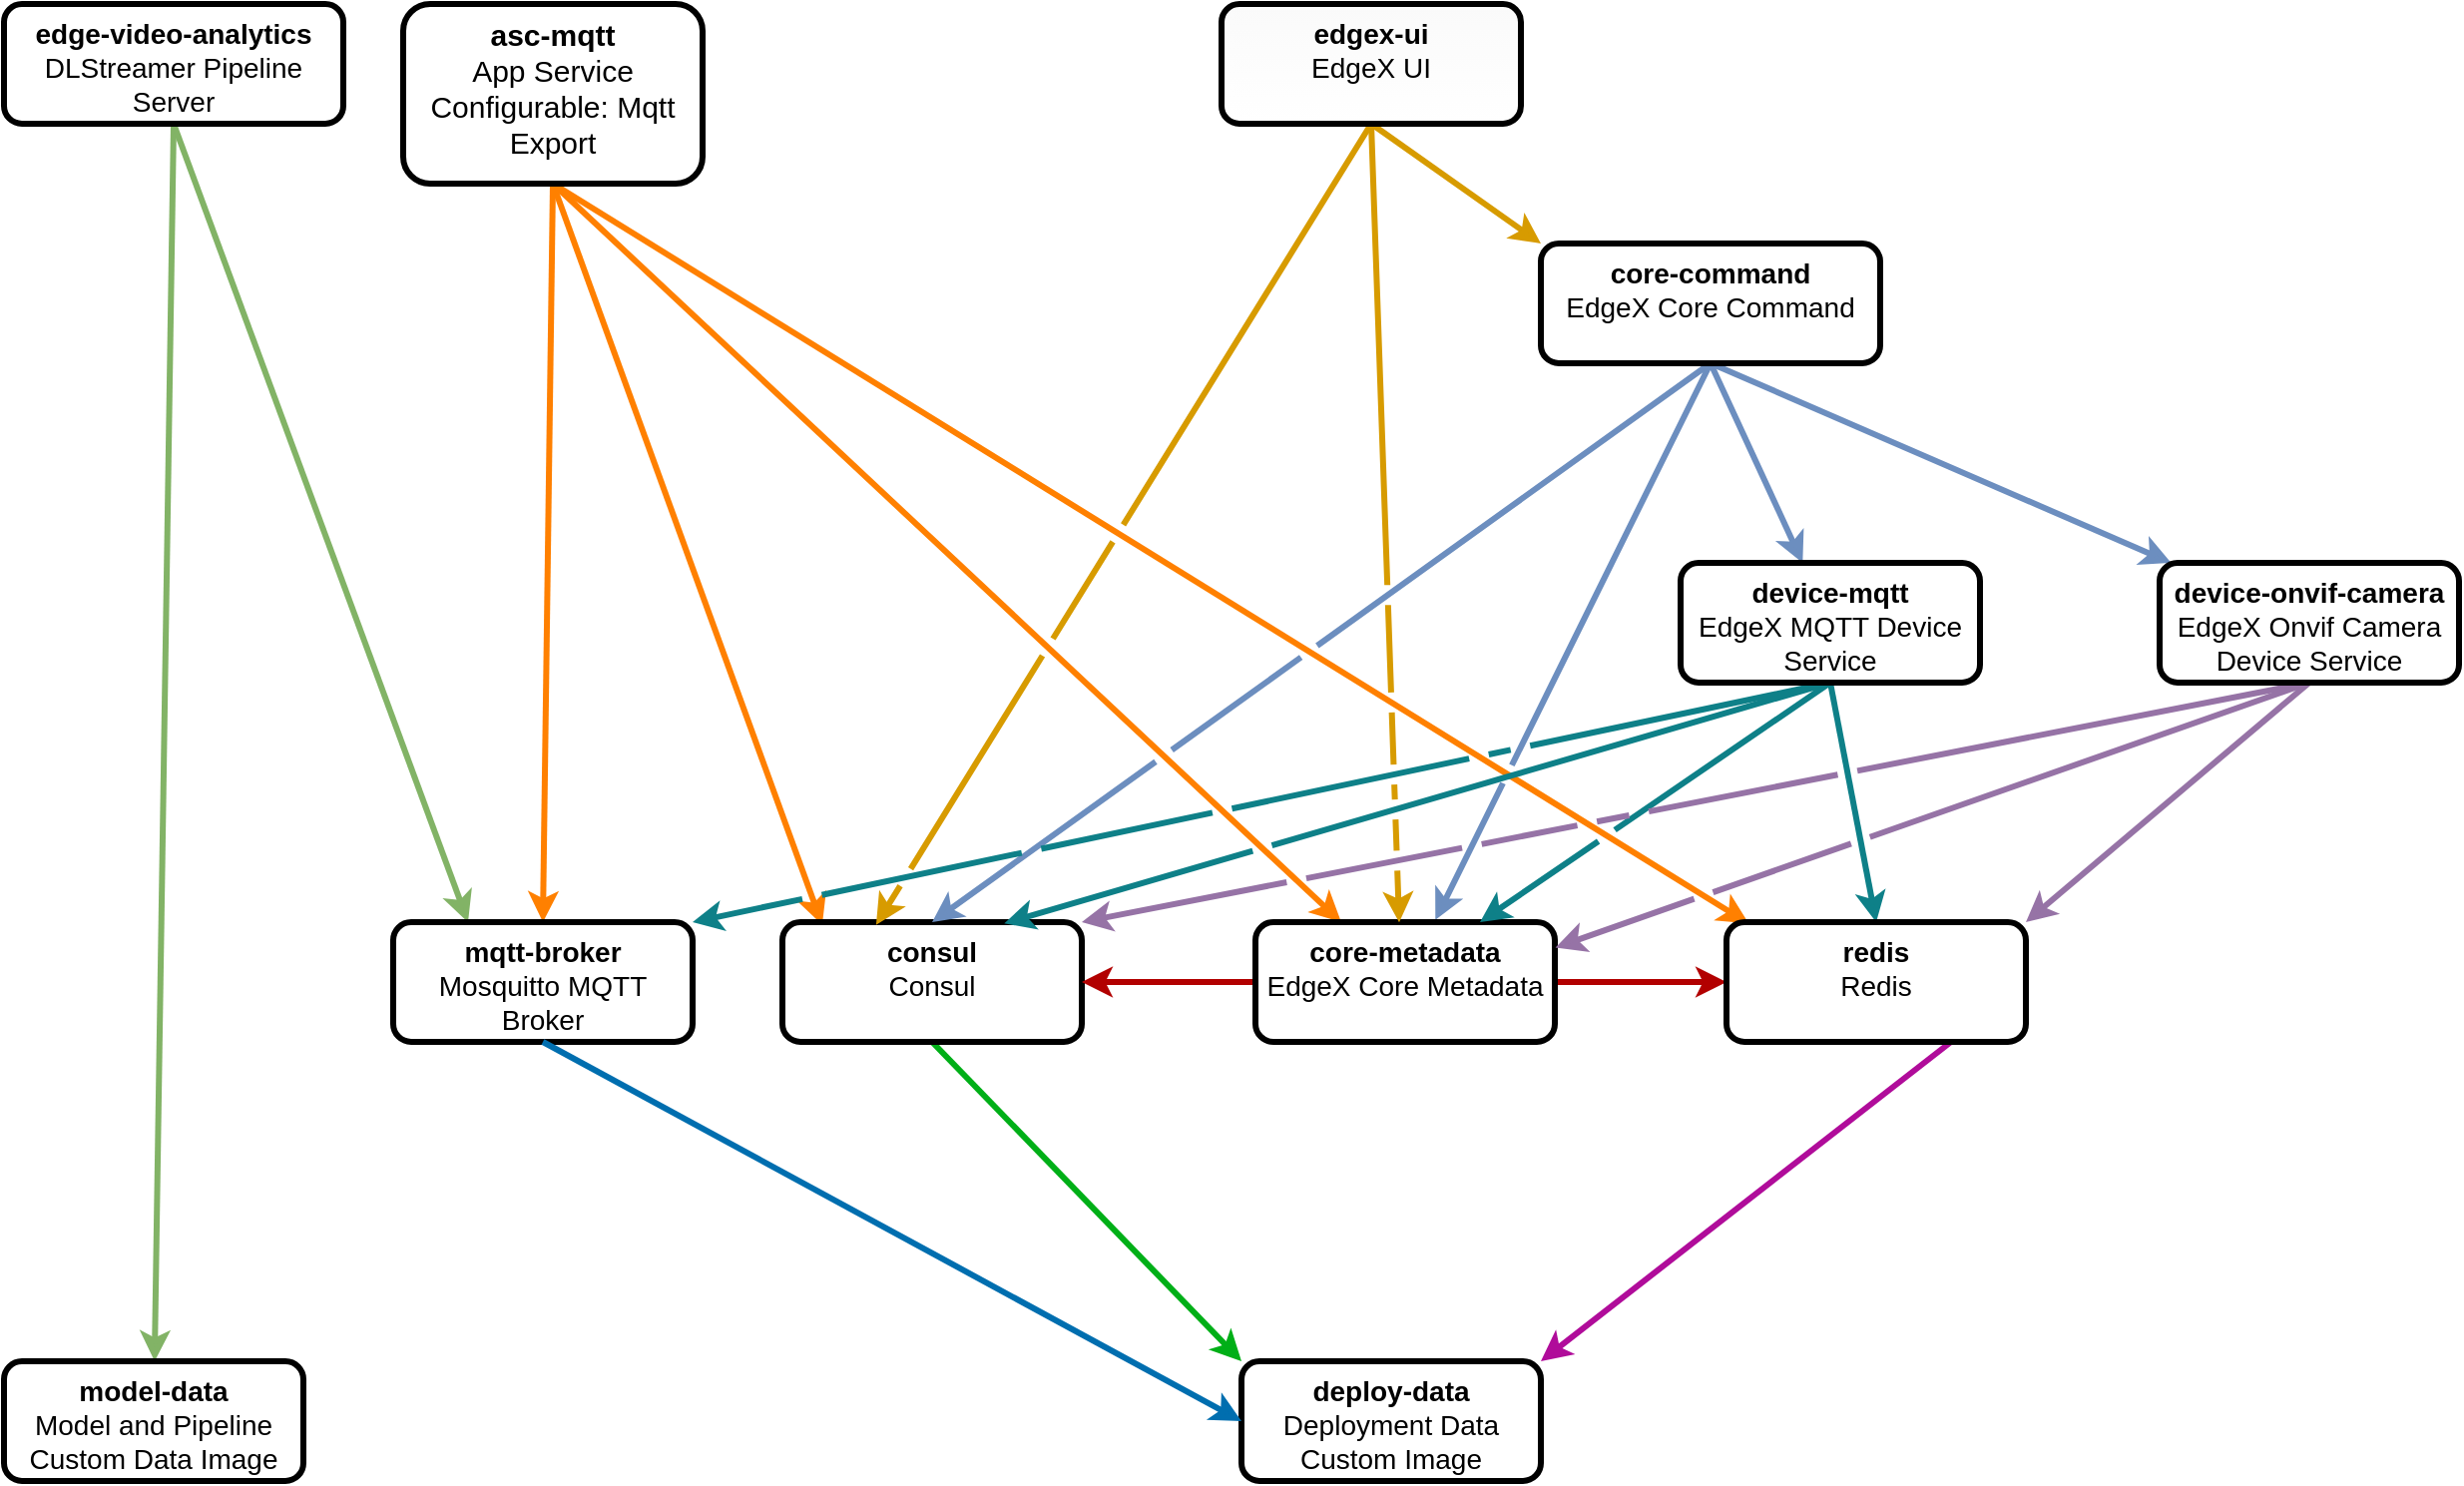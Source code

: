 <mxfile version="17.4.2" type="device"><diagram id="zXMRPiQN8fy4wP5nEs4_" name="Page-1"><mxGraphModel dx="882" dy="820" grid="1" gridSize="10" guides="1" tooltips="1" connect="1" arrows="1" fold="1" page="1" pageScale="1" pageWidth="850" pageHeight="1100" background="#FFFFFF" math="0" shadow="0"><root><mxCell id="0"/><mxCell id="1" parent="0"/><mxCell id="PRdjP3hBSlOqa_96X3yV-14" style="orthogonalLoop=1;jettySize=auto;html=1;exitX=0.5;exitY=1;exitDx=0;exitDy=0;entryX=0.133;entryY=0.022;entryDx=0;entryDy=0;fontSize=14;jumpStyle=gap;strokeWidth=3;fillColor=#fff2cc;strokeColor=#FF8000;entryPerimeter=0;" parent="1" source="PRdjP3hBSlOqa_96X3yV-1" target="PRdjP3hBSlOqa_96X3yV-5" edge="1"><mxGeometry relative="1" as="geometry"/></mxCell><mxCell id="PRdjP3hBSlOqa_96X3yV-15" style="orthogonalLoop=1;jettySize=auto;html=1;exitX=0.5;exitY=1;exitDx=0;exitDy=0;entryX=0.074;entryY=0.989;entryDx=0;entryDy=0;fontSize=14;jumpStyle=gap;strokeWidth=3;fillColor=#fff2cc;strokeColor=#FF8000;entryPerimeter=0;" parent="1" source="PRdjP3hBSlOqa_96X3yV-1" target="PRdjP3hBSlOqa_96X3yV-12" edge="1"><mxGeometry relative="1" as="geometry"/></mxCell><mxCell id="PRdjP3hBSlOqa_96X3yV-16" style="orthogonalLoop=1;jettySize=auto;html=1;exitX=0.5;exitY=1;exitDx=0;exitDy=0;fontSize=14;jumpStyle=gap;strokeWidth=3;fillColor=#fff2cc;strokeColor=#FF8000;" parent="1" source="PRdjP3hBSlOqa_96X3yV-1" target="PRdjP3hBSlOqa_96X3yV-7" edge="1"><mxGeometry relative="1" as="geometry"/></mxCell><mxCell id="PRdjP3hBSlOqa_96X3yV-17" style="orthogonalLoop=1;jettySize=auto;html=1;exitX=0.5;exitY=1;exitDx=0;exitDy=0;fontSize=14;jumpStyle=gap;strokeWidth=3;fillColor=#fff2cc;strokeColor=#FF8000;entryX=0.5;entryY=0;entryDx=0;entryDy=0;" parent="1" source="PRdjP3hBSlOqa_96X3yV-1" target="PRdjP3hBSlOqa_96X3yV-4" edge="1"><mxGeometry relative="1" as="geometry"/></mxCell><mxCell id="PRdjP3hBSlOqa_96X3yV-1" value="&lt;font style=&quot;font-size: 15px&quot;&gt;&lt;b&gt;asc-mqtt&lt;/b&gt;&lt;br&gt;App Service Configurable: Mqtt Export&lt;/font&gt;" style="whiteSpace=wrap;html=1;fontSize=14;verticalAlign=top;strokeWidth=3;rounded=1;" parent="1" vertex="1"><mxGeometry x="280" y="50" width="150" height="90" as="geometry"/></mxCell><mxCell id="PRdjP3hBSlOqa_96X3yV-32" style="jumpStyle=gap;orthogonalLoop=1;jettySize=auto;html=1;exitX=0.5;exitY=1;exitDx=0;exitDy=0;fontSize=14;fillColor=#d5e8d4;strokeColor=#82b366;strokeWidth=3;" parent="1" source="PRdjP3hBSlOqa_96X3yV-2" target="PRdjP3hBSlOqa_96X3yV-3" edge="1"><mxGeometry relative="1" as="geometry"/></mxCell><mxCell id="PRdjP3hBSlOqa_96X3yV-33" style="jumpStyle=gap;orthogonalLoop=1;jettySize=auto;html=1;exitX=0.5;exitY=1;exitDx=0;exitDy=0;fontSize=14;strokeWidth=3;fillColor=#d5e8d4;strokeColor=#82b366;entryX=0.25;entryY=0;entryDx=0;entryDy=0;" parent="1" source="PRdjP3hBSlOqa_96X3yV-2" target="PRdjP3hBSlOqa_96X3yV-4" edge="1"><mxGeometry relative="1" as="geometry"/></mxCell><mxCell id="PRdjP3hBSlOqa_96X3yV-2" value="&lt;span style=&quot;font-size: 14px&quot;&gt;&lt;b&gt;edge-video-analytics&lt;/b&gt;&lt;br&gt;DLStreamer Pipeline Server&lt;br&gt;&lt;/span&gt;" style="whiteSpace=wrap;html=1;fontSize=14;verticalAlign=top;strokeWidth=3;rounded=1;" parent="1" vertex="1"><mxGeometry x="80" y="50" width="170" height="60" as="geometry"/></mxCell><mxCell id="PRdjP3hBSlOqa_96X3yV-3" value="&lt;span style=&quot;font-size: 14px&quot;&gt;&lt;b&gt;model-data&lt;/b&gt;&lt;br&gt;Model and Pipeline Custom Data Image&lt;br&gt;&lt;/span&gt;" style="whiteSpace=wrap;html=1;fontSize=14;verticalAlign=top;strokeWidth=3;rounded=1;" parent="1" vertex="1"><mxGeometry x="80" y="730" width="150" height="60" as="geometry"/></mxCell><mxCell id="PRdjP3hBSlOqa_96X3yV-4" value="mqtt-broker&lt;br style=&quot;font-size: 14px;&quot;&gt;&lt;span style=&quot;font-weight: normal; font-size: 14px;&quot;&gt;Mosquitto MQTT Broker&lt;/span&gt;" style="whiteSpace=wrap;html=1;flipV=1;fontSize=14;verticalAlign=top;fontStyle=1;strokeWidth=3;rounded=1;" parent="1" vertex="1"><mxGeometry x="275" y="510" width="150" height="60" as="geometry"/></mxCell><mxCell id="PRdjP3hBSlOqa_96X3yV-18" style="jumpStyle=gap;orthogonalLoop=1;jettySize=auto;html=1;exitX=0.5;exitY=1;exitDx=0;exitDy=0;entryX=0;entryY=0;entryDx=0;entryDy=0;fontSize=14;strokeWidth=3;fillColor=#1ba1e2;strokeColor=#00AF17;" parent="1" source="PRdjP3hBSlOqa_96X3yV-5" target="PRdjP3hBSlOqa_96X3yV-8" edge="1"><mxGeometry relative="1" as="geometry"/></mxCell><mxCell id="PRdjP3hBSlOqa_96X3yV-5" value="&lt;b style=&quot;font-size: 14px;&quot;&gt;consul&lt;/b&gt;&lt;br style=&quot;font-size: 14px;&quot;&gt;Consul" style="whiteSpace=wrap;html=1;fontSize=14;verticalAlign=top;strokeWidth=3;rounded=1;" parent="1" vertex="1"><mxGeometry x="470" y="510" width="150" height="60" as="geometry"/></mxCell><mxCell id="PRdjP3hBSlOqa_96X3yV-19" style="jumpStyle=gap;orthogonalLoop=1;jettySize=auto;html=1;exitX=0.5;exitY=1;exitDx=0;exitDy=0;entryX=0.5;entryY=0;entryDx=0;entryDy=0;fontSize=14;strokeWidth=3;fillColor=#dae8fc;strokeColor=#6c8ebf;" parent="1" source="PRdjP3hBSlOqa_96X3yV-6" target="PRdjP3hBSlOqa_96X3yV-5" edge="1"><mxGeometry relative="1" as="geometry"/></mxCell><mxCell id="PRdjP3hBSlOqa_96X3yV-20" style="jumpStyle=gap;orthogonalLoop=1;jettySize=auto;html=1;exitX=0.5;exitY=1;exitDx=0;exitDy=0;fontSize=14;entryX=0.601;entryY=-0.019;entryDx=0;entryDy=0;strokeWidth=3;fillColor=#dae8fc;strokeColor=#6c8ebf;entryPerimeter=0;" parent="1" source="PRdjP3hBSlOqa_96X3yV-6" target="PRdjP3hBSlOqa_96X3yV-7" edge="1"><mxGeometry relative="1" as="geometry"/></mxCell><mxCell id="PRdjP3hBSlOqa_96X3yV-21" style="jumpStyle=gap;orthogonalLoop=1;jettySize=auto;html=1;exitX=0.5;exitY=1;exitDx=0;exitDy=0;fontSize=14;strokeWidth=3;fillColor=#dae8fc;strokeColor=#6c8ebf;" parent="1" source="PRdjP3hBSlOqa_96X3yV-6" target="PRdjP3hBSlOqa_96X3yV-9" edge="1"><mxGeometry relative="1" as="geometry"/></mxCell><mxCell id="PRdjP3hBSlOqa_96X3yV-22" style="jumpStyle=gap;orthogonalLoop=1;jettySize=auto;html=1;exitX=0.5;exitY=1;exitDx=0;exitDy=0;fontSize=14;strokeWidth=3;fillColor=#dae8fc;strokeColor=#6c8ebf;" parent="1" source="PRdjP3hBSlOqa_96X3yV-6" target="PRdjP3hBSlOqa_96X3yV-10" edge="1"><mxGeometry relative="1" as="geometry"/></mxCell><mxCell id="PRdjP3hBSlOqa_96X3yV-6" value="&lt;b style=&quot;font-size: 14px;&quot;&gt;core-command&lt;/b&gt;&lt;br style=&quot;font-size: 14px;&quot;&gt;EdgeX Core Command" style="whiteSpace=wrap;html=1;fontSize=14;verticalAlign=top;strokeWidth=3;rounded=1;" parent="1" vertex="1"><mxGeometry x="850" y="170" width="170" height="60" as="geometry"/></mxCell><mxCell id="PRdjP3hBSlOqa_96X3yV-23" style="jumpStyle=gap;orthogonalLoop=1;jettySize=auto;html=1;exitX=0;exitY=0.5;exitDx=0;exitDy=0;entryX=1;entryY=0.5;entryDx=0;entryDy=0;fontSize=14;strokeWidth=3;fillColor=#e51400;strokeColor=#B20000;" parent="1" source="PRdjP3hBSlOqa_96X3yV-7" target="PRdjP3hBSlOqa_96X3yV-5" edge="1"><mxGeometry relative="1" as="geometry"/></mxCell><mxCell id="PRdjP3hBSlOqa_96X3yV-24" style="jumpStyle=gap;orthogonalLoop=1;jettySize=auto;html=1;exitX=1;exitY=0.5;exitDx=0;exitDy=0;fontSize=14;entryX=0;entryY=0.5;entryDx=0;entryDy=0;strokeWidth=3;fillColor=#e51400;strokeColor=#B20000;" parent="1" source="PRdjP3hBSlOqa_96X3yV-7" target="PRdjP3hBSlOqa_96X3yV-12" edge="1"><mxGeometry relative="1" as="geometry"/></mxCell><mxCell id="PRdjP3hBSlOqa_96X3yV-7" value="&lt;b style=&quot;font-size: 14px;&quot;&gt;core-metadata&lt;/b&gt;&lt;br style=&quot;font-size: 14px;&quot;&gt;EdgeX Core Metadata" style="whiteSpace=wrap;html=1;fontSize=14;verticalAlign=top;strokeWidth=3;rounded=1;" parent="1" vertex="1"><mxGeometry x="707" y="510" width="150" height="60" as="geometry"/></mxCell><mxCell id="PRdjP3hBSlOqa_96X3yV-8" value="&lt;span style=&quot;font-size: 14px&quot;&gt;&lt;b&gt;deploy-data&lt;/b&gt;&lt;br&gt;Deployment Data Custom Image&lt;br&gt;&lt;/span&gt;" style="whiteSpace=wrap;html=1;fontSize=14;verticalAlign=top;strokeWidth=3;rounded=1;" parent="1" vertex="1"><mxGeometry x="700" y="730" width="150" height="60" as="geometry"/></mxCell><mxCell id="PRdjP3hBSlOqa_96X3yV-25" style="jumpStyle=gap;orthogonalLoop=1;jettySize=auto;html=1;exitX=0.5;exitY=1;exitDx=0;exitDy=0;fontSize=14;strokeWidth=3;fillColor=#b0e3e6;strokeColor=#0e8088;entryX=1;entryY=0;entryDx=0;entryDy=0;" parent="1" source="PRdjP3hBSlOqa_96X3yV-9" target="PRdjP3hBSlOqa_96X3yV-4" edge="1"><mxGeometry relative="1" as="geometry"><mxPoint x="350" y="510" as="targetPoint"/></mxGeometry></mxCell><mxCell id="PRdjP3hBSlOqa_96X3yV-26" style="jumpStyle=gap;orthogonalLoop=1;jettySize=auto;html=1;exitX=0.5;exitY=1;exitDx=0;exitDy=0;entryX=0.75;entryY=0;entryDx=0;entryDy=0;fontSize=14;strokeWidth=3;fillColor=#b0e3e6;strokeColor=#0e8088;" parent="1" source="PRdjP3hBSlOqa_96X3yV-9" target="PRdjP3hBSlOqa_96X3yV-7" edge="1"><mxGeometry relative="1" as="geometry"/></mxCell><mxCell id="PRdjP3hBSlOqa_96X3yV-27" style="jumpStyle=gap;orthogonalLoop=1;jettySize=auto;html=1;exitX=0.5;exitY=1;exitDx=0;exitDy=0;entryX=0.5;entryY=0;entryDx=0;entryDy=0;fontSize=14;strokeWidth=3;fillColor=#b0e3e6;strokeColor=#0e8088;" parent="1" source="PRdjP3hBSlOqa_96X3yV-9" target="PRdjP3hBSlOqa_96X3yV-12" edge="1"><mxGeometry relative="1" as="geometry"/></mxCell><mxCell id="PRdjP3hBSlOqa_96X3yV-28" style="jumpStyle=gap;orthogonalLoop=1;jettySize=auto;html=1;exitX=0.5;exitY=1;exitDx=0;exitDy=0;entryX=0.741;entryY=0.011;entryDx=0;entryDy=0;fontSize=14;strokeWidth=3;fillColor=#b0e3e6;strokeColor=#0e8088;entryPerimeter=0;" parent="1" source="PRdjP3hBSlOqa_96X3yV-9" target="PRdjP3hBSlOqa_96X3yV-5" edge="1"><mxGeometry relative="1" as="geometry"/></mxCell><mxCell id="PRdjP3hBSlOqa_96X3yV-9" value="&lt;span style=&quot;font-size: 14px&quot;&gt;&lt;b&gt;device-mqtt&lt;/b&gt;&lt;br&gt;EdgeX MQTT Device Service&lt;br&gt;&lt;/span&gt;" style="whiteSpace=wrap;html=1;fontSize=14;verticalAlign=top;strokeWidth=3;rounded=1;" parent="1" vertex="1"><mxGeometry x="920" y="330" width="150" height="60" as="geometry"/></mxCell><mxCell id="PRdjP3hBSlOqa_96X3yV-29" style="jumpStyle=gap;orthogonalLoop=1;jettySize=auto;html=1;exitX=0.5;exitY=1;exitDx=0;exitDy=0;entryX=1;entryY=0;entryDx=0;entryDy=0;fontSize=14;strokeWidth=3;fillColor=#e1d5e7;strokeColor=#9673a6;" parent="1" source="PRdjP3hBSlOqa_96X3yV-10" target="PRdjP3hBSlOqa_96X3yV-12" edge="1"><mxGeometry relative="1" as="geometry"/></mxCell><mxCell id="PRdjP3hBSlOqa_96X3yV-30" style="jumpStyle=gap;orthogonalLoop=1;jettySize=auto;html=1;exitX=0.5;exitY=1;exitDx=0;exitDy=0;fontSize=14;strokeWidth=3;fillColor=#e1d5e7;strokeColor=#9673a6;entryX=1;entryY=0;entryDx=0;entryDy=0;" parent="1" source="PRdjP3hBSlOqa_96X3yV-10" target="PRdjP3hBSlOqa_96X3yV-5" edge="1"><mxGeometry relative="1" as="geometry"><mxPoint x="550" y="510" as="targetPoint"/></mxGeometry></mxCell><mxCell id="PRdjP3hBSlOqa_96X3yV-31" style="jumpStyle=gap;orthogonalLoop=1;jettySize=auto;html=1;exitX=0.5;exitY=1;exitDx=0;exitDy=0;entryX=1.002;entryY=0.213;entryDx=0;entryDy=0;entryPerimeter=0;fontSize=14;strokeWidth=3;fillColor=#e1d5e7;strokeColor=#9673a6;" parent="1" source="PRdjP3hBSlOqa_96X3yV-10" target="PRdjP3hBSlOqa_96X3yV-7" edge="1"><mxGeometry relative="1" as="geometry"/></mxCell><mxCell id="PRdjP3hBSlOqa_96X3yV-10" value="&lt;span style=&quot;font-size: 14px&quot;&gt;&lt;b&gt;device-onvif-camera&lt;/b&gt;&lt;br&gt;EdgeX Onvif Camera Device Service&lt;br&gt;&lt;/span&gt;" style="whiteSpace=wrap;html=1;fontSize=14;verticalAlign=top;strokeWidth=3;rounded=1;" parent="1" vertex="1"><mxGeometry x="1160" y="330" width="150" height="60" as="geometry"/></mxCell><mxCell id="PRdjP3hBSlOqa_96X3yV-34" style="edgeStyle=none;jumpStyle=gap;orthogonalLoop=1;jettySize=auto;html=1;exitX=0.5;exitY=1;exitDx=0;exitDy=0;entryX=0.48;entryY=0.002;entryDx=0;entryDy=0;fontSize=14;strokeWidth=3;fillColor=#ffe6cc;strokeColor=#d79b00;entryPerimeter=0;" parent="1" source="PRdjP3hBSlOqa_96X3yV-11" target="PRdjP3hBSlOqa_96X3yV-7" edge="1"><mxGeometry relative="1" as="geometry"/></mxCell><mxCell id="PRdjP3hBSlOqa_96X3yV-35" style="edgeStyle=none;jumpStyle=gap;orthogonalLoop=1;jettySize=auto;html=1;exitX=0.5;exitY=1;exitDx=0;exitDy=0;fontSize=14;strokeWidth=3;fillColor=#ffe6cc;strokeColor=#d79b00;entryX=0;entryY=0;entryDx=0;entryDy=0;" parent="1" source="PRdjP3hBSlOqa_96X3yV-11" target="PRdjP3hBSlOqa_96X3yV-6" edge="1"><mxGeometry relative="1" as="geometry"/></mxCell><mxCell id="PRdjP3hBSlOqa_96X3yV-36" style="edgeStyle=none;jumpStyle=gap;orthogonalLoop=1;jettySize=auto;html=1;exitX=0.5;exitY=1;exitDx=0;exitDy=0;fontSize=14;strokeWidth=3;fillColor=#ffe6cc;strokeColor=#d79b00;entryX=0.313;entryY=0.022;entryDx=0;entryDy=0;entryPerimeter=0;" parent="1" source="PRdjP3hBSlOqa_96X3yV-11" target="PRdjP3hBSlOqa_96X3yV-5" edge="1"><mxGeometry relative="1" as="geometry"/></mxCell><mxCell id="PRdjP3hBSlOqa_96X3yV-11" value="&lt;span style=&quot;font-size: 14px&quot;&gt;&lt;b&gt;edgex-ui&lt;/b&gt;&lt;br&gt;EdgeX UI&lt;br&gt;&lt;/span&gt;" style="whiteSpace=wrap;html=1;fontSize=14;verticalAlign=top;strokeWidth=3;fillColor=default;gradientColor=#FAFAFA;gradientDirection=north;rounded=1;" parent="1" vertex="1"><mxGeometry x="690" y="50" width="150" height="60" as="geometry"/></mxCell><mxCell id="PRdjP3hBSlOqa_96X3yV-37" style="edgeStyle=none;jumpStyle=gap;orthogonalLoop=1;jettySize=auto;html=1;exitX=0.75;exitY=1;exitDx=0;exitDy=0;entryX=1;entryY=0;entryDx=0;entryDy=0;fontSize=14;strokeWidth=3;fillColor=#ffcccc;strokeColor=#B00C9A;" parent="1" source="PRdjP3hBSlOqa_96X3yV-12" target="PRdjP3hBSlOqa_96X3yV-8" edge="1"><mxGeometry relative="1" as="geometry"/></mxCell><mxCell id="PRdjP3hBSlOqa_96X3yV-12" value="&lt;span style=&quot;font-size: 14px&quot;&gt;&lt;b&gt;redis&lt;/b&gt;&lt;br&gt;Redis&lt;br&gt;&lt;/span&gt;" style="whiteSpace=wrap;html=1;flipV=1;fontSize=14;verticalAlign=top;strokeWidth=3;rounded=1;" parent="1" vertex="1"><mxGeometry x="943" y="510" width="150" height="60" as="geometry"/></mxCell><mxCell id="o27LJe22Ht-AwuwBroz_-1" style="jumpStyle=gap;orthogonalLoop=1;jettySize=auto;html=1;exitX=0.5;exitY=1;exitDx=0;exitDy=0;entryX=0;entryY=0.5;entryDx=0;entryDy=0;fontSize=14;strokeWidth=3;fillColor=#1ba1e2;strokeColor=#006EAF;" edge="1" parent="1" source="PRdjP3hBSlOqa_96X3yV-4" target="PRdjP3hBSlOqa_96X3yV-8"><mxGeometry relative="1" as="geometry"><mxPoint x="555" y="580" as="sourcePoint"/><mxPoint x="711.5" y="742.22" as="targetPoint"/></mxGeometry></mxCell></root></mxGraphModel></diagram></mxfile>